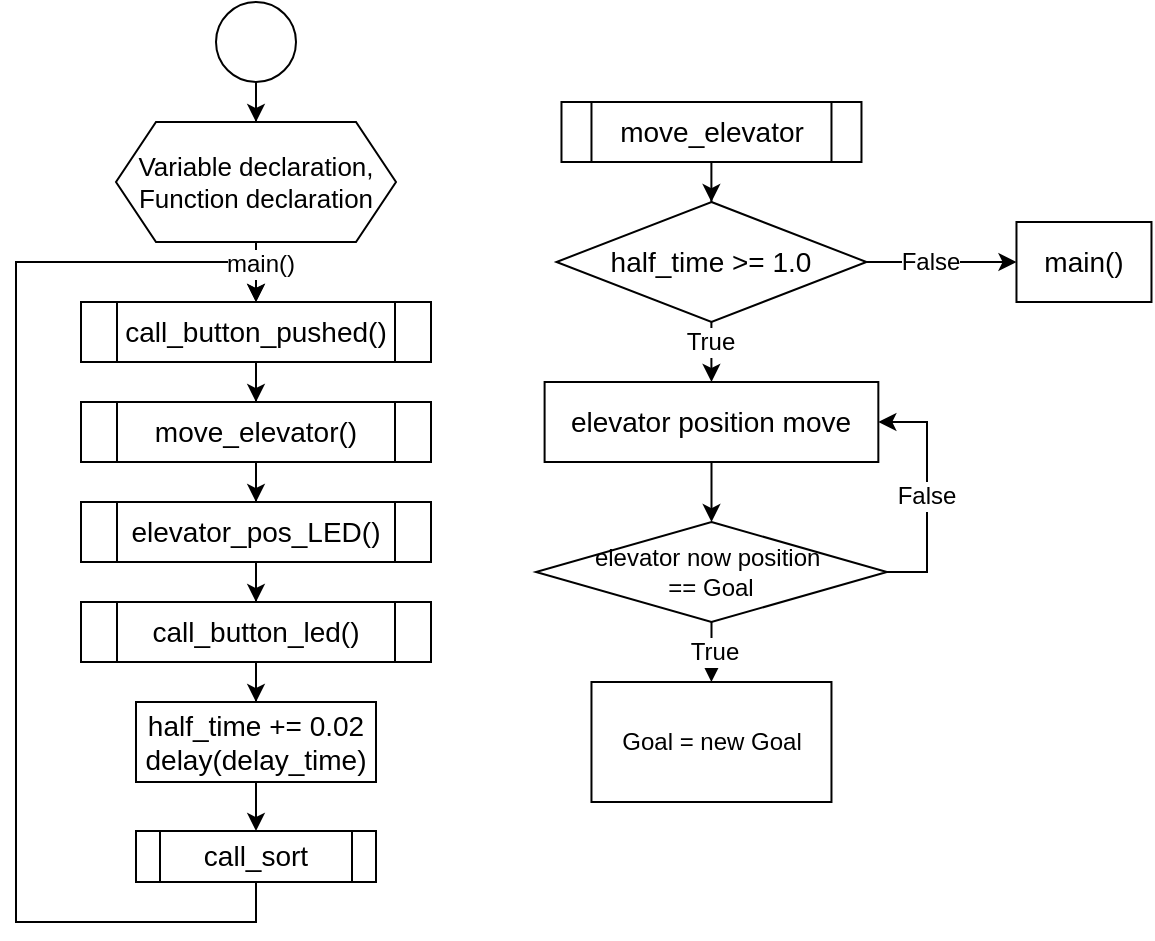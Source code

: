 <mxfile version="24.7.17">
  <diagram id="C5RBs43oDa-KdzZeNtuy" name="Page-1">
    <mxGraphModel dx="1364" dy="759" grid="1" gridSize="10" guides="1" tooltips="1" connect="1" arrows="1" fold="1" page="1" pageScale="1" pageWidth="827" pageHeight="1169" math="0" shadow="0">
      <root>
        <mxCell id="WIyWlLk6GJQsqaUBKTNV-0" />
        <mxCell id="WIyWlLk6GJQsqaUBKTNV-1" parent="WIyWlLk6GJQsqaUBKTNV-0" />
        <mxCell id="Hi60w9y83RW8YI2SUdH2-16" value="" style="edgeStyle=orthogonalEdgeStyle;rounded=0;orthogonalLoop=1;jettySize=auto;html=1;fontFamily=Helvetica;fontSize=12;fontColor=default;" parent="WIyWlLk6GJQsqaUBKTNV-1" source="Hi60w9y83RW8YI2SUdH2-1" target="Hi60w9y83RW8YI2SUdH2-15" edge="1">
          <mxGeometry relative="1" as="geometry" />
        </mxCell>
        <mxCell id="Hi60w9y83RW8YI2SUdH2-1" value="" style="ellipse;whiteSpace=wrap;html=1;aspect=fixed;" parent="WIyWlLk6GJQsqaUBKTNV-1" vertex="1">
          <mxGeometry x="550" y="130" width="40" height="40" as="geometry" />
        </mxCell>
        <mxCell id="Hi60w9y83RW8YI2SUdH2-18" value="" style="edgeStyle=orthogonalEdgeStyle;rounded=0;orthogonalLoop=1;jettySize=auto;html=1;fontFamily=Helvetica;fontSize=12;fontColor=default;" parent="WIyWlLk6GJQsqaUBKTNV-1" source="Hi60w9y83RW8YI2SUdH2-15" target="Hi60w9y83RW8YI2SUdH2-17" edge="1">
          <mxGeometry relative="1" as="geometry" />
        </mxCell>
        <mxCell id="Hi60w9y83RW8YI2SUdH2-15" value="Variable declaration,&lt;div style=&quot;font-size: 13px;&quot;&gt;Function declaration&lt;br style=&quot;font-size: 13px;&quot;&gt;&lt;/div&gt;" style="shape=hexagon;perimeter=hexagonPerimeter2;whiteSpace=wrap;html=1;fixedSize=1;fontSize=13;" parent="WIyWlLk6GJQsqaUBKTNV-1" vertex="1">
          <mxGeometry x="500" y="190" width="140" height="60" as="geometry" />
        </mxCell>
        <mxCell id="Hi60w9y83RW8YI2SUdH2-20" value="" style="edgeStyle=orthogonalEdgeStyle;rounded=0;orthogonalLoop=1;jettySize=auto;html=1;fontFamily=Helvetica;fontSize=14;fontColor=default;" parent="WIyWlLk6GJQsqaUBKTNV-1" source="Hi60w9y83RW8YI2SUdH2-17" target="Hi60w9y83RW8YI2SUdH2-19" edge="1">
          <mxGeometry relative="1" as="geometry" />
        </mxCell>
        <mxCell id="Hi60w9y83RW8YI2SUdH2-17" value="call_button_pushed()" style="shape=process;whiteSpace=wrap;html=1;backgroundOutline=1;fontSize=14;" parent="WIyWlLk6GJQsqaUBKTNV-1" vertex="1">
          <mxGeometry x="482.5" y="280" width="175" height="30" as="geometry" />
        </mxCell>
        <mxCell id="Hi60w9y83RW8YI2SUdH2-22" value="" style="edgeStyle=orthogonalEdgeStyle;rounded=0;orthogonalLoop=1;jettySize=auto;html=1;fontFamily=Helvetica;fontSize=14;fontColor=default;" parent="WIyWlLk6GJQsqaUBKTNV-1" source="Hi60w9y83RW8YI2SUdH2-19" target="Hi60w9y83RW8YI2SUdH2-21" edge="1">
          <mxGeometry relative="1" as="geometry" />
        </mxCell>
        <mxCell id="Hi60w9y83RW8YI2SUdH2-19" value="move_elevator()" style="shape=process;whiteSpace=wrap;html=1;backgroundOutline=1;fontSize=14;" parent="WIyWlLk6GJQsqaUBKTNV-1" vertex="1">
          <mxGeometry x="482.5" y="330" width="175" height="30" as="geometry" />
        </mxCell>
        <mxCell id="Hi60w9y83RW8YI2SUdH2-24" value="" style="edgeStyle=orthogonalEdgeStyle;rounded=0;orthogonalLoop=1;jettySize=auto;html=1;fontFamily=Helvetica;fontSize=14;fontColor=default;" parent="WIyWlLk6GJQsqaUBKTNV-1" source="Hi60w9y83RW8YI2SUdH2-21" target="Hi60w9y83RW8YI2SUdH2-23" edge="1">
          <mxGeometry relative="1" as="geometry" />
        </mxCell>
        <mxCell id="Hi60w9y83RW8YI2SUdH2-21" value="elevator_pos_LED()" style="shape=process;whiteSpace=wrap;html=1;backgroundOutline=1;fontSize=14;" parent="WIyWlLk6GJQsqaUBKTNV-1" vertex="1">
          <mxGeometry x="482.5" y="380" width="175" height="30" as="geometry" />
        </mxCell>
        <mxCell id="Hi60w9y83RW8YI2SUdH2-26" value="" style="edgeStyle=orthogonalEdgeStyle;rounded=0;orthogonalLoop=1;jettySize=auto;html=1;fontFamily=Helvetica;fontSize=14;fontColor=default;" parent="WIyWlLk6GJQsqaUBKTNV-1" source="Hi60w9y83RW8YI2SUdH2-23" target="Hi60w9y83RW8YI2SUdH2-25" edge="1">
          <mxGeometry relative="1" as="geometry" />
        </mxCell>
        <mxCell id="Hi60w9y83RW8YI2SUdH2-23" value="call_button_led()" style="shape=process;whiteSpace=wrap;html=1;backgroundOutline=1;fontSize=14;" parent="WIyWlLk6GJQsqaUBKTNV-1" vertex="1">
          <mxGeometry x="482.5" y="430" width="175" height="30" as="geometry" />
        </mxCell>
        <mxCell id="Hi60w9y83RW8YI2SUdH2-28" value="" style="edgeStyle=orthogonalEdgeStyle;rounded=0;orthogonalLoop=1;jettySize=auto;html=1;fontFamily=Helvetica;fontSize=14;fontColor=default;" parent="WIyWlLk6GJQsqaUBKTNV-1" source="Hi60w9y83RW8YI2SUdH2-25" target="Hi60w9y83RW8YI2SUdH2-27" edge="1">
          <mxGeometry relative="1" as="geometry" />
        </mxCell>
        <mxCell id="Hi60w9y83RW8YI2SUdH2-25" value="half_time += 0.02&lt;div style=&quot;font-size: 14px;&quot;&gt;delay(delay_time)&lt;/div&gt;" style="whiteSpace=wrap;html=1;fontSize=14;" parent="WIyWlLk6GJQsqaUBKTNV-1" vertex="1">
          <mxGeometry x="510" y="480" width="120" height="40" as="geometry" />
        </mxCell>
        <mxCell id="Hi60w9y83RW8YI2SUdH2-29" style="edgeStyle=orthogonalEdgeStyle;rounded=0;orthogonalLoop=1;jettySize=auto;html=1;fontFamily=Helvetica;fontSize=12;fontColor=default;entryX=0.5;entryY=0;entryDx=0;entryDy=0;" parent="WIyWlLk6GJQsqaUBKTNV-1" source="Hi60w9y83RW8YI2SUdH2-27" target="Hi60w9y83RW8YI2SUdH2-17" edge="1">
          <mxGeometry relative="1" as="geometry">
            <mxPoint x="570" y="290" as="targetPoint" />
            <Array as="points">
              <mxPoint x="570" y="590" />
              <mxPoint x="450" y="590" />
              <mxPoint x="450" y="260" />
              <mxPoint x="570" y="260" />
            </Array>
          </mxGeometry>
        </mxCell>
        <mxCell id="Hi60w9y83RW8YI2SUdH2-44" value="main()" style="edgeLabel;html=1;align=center;verticalAlign=middle;resizable=0;points=[];strokeColor=default;fontFamily=Helvetica;fontSize=12;fontColor=default;fillColor=default;" parent="Hi60w9y83RW8YI2SUdH2-29" vertex="1" connectable="0">
          <mxGeometry x="0.937" y="2" relative="1" as="geometry">
            <mxPoint as="offset" />
          </mxGeometry>
        </mxCell>
        <mxCell id="Hi60w9y83RW8YI2SUdH2-27" value="call_sort" style="shape=process;whiteSpace=wrap;html=1;backgroundOutline=1;fontSize=14;" parent="WIyWlLk6GJQsqaUBKTNV-1" vertex="1">
          <mxGeometry x="510" y="544.5" width="120" height="25.5" as="geometry" />
        </mxCell>
        <mxCell id="Hi60w9y83RW8YI2SUdH2-37" value="" style="edgeStyle=orthogonalEdgeStyle;rounded=0;orthogonalLoop=1;jettySize=auto;html=1;fontFamily=Helvetica;fontSize=12;fontColor=default;" parent="WIyWlLk6GJQsqaUBKTNV-1" source="Hi60w9y83RW8YI2SUdH2-30" target="Hi60w9y83RW8YI2SUdH2-36" edge="1">
          <mxGeometry relative="1" as="geometry" />
        </mxCell>
        <mxCell id="Hi60w9y83RW8YI2SUdH2-30" value="move_elevator" style="shape=process;whiteSpace=wrap;html=1;backgroundOutline=1;strokeColor=default;align=center;verticalAlign=middle;fontFamily=Helvetica;fontSize=14;fontColor=default;fillColor=default;" parent="WIyWlLk6GJQsqaUBKTNV-1" vertex="1">
          <mxGeometry x="722.74" y="180" width="150" height="30" as="geometry" />
        </mxCell>
        <mxCell id="Hi60w9y83RW8YI2SUdH2-39" value="" style="edgeStyle=orthogonalEdgeStyle;rounded=0;orthogonalLoop=1;jettySize=auto;html=1;fontFamily=Helvetica;fontSize=12;fontColor=default;" parent="WIyWlLk6GJQsqaUBKTNV-1" source="Hi60w9y83RW8YI2SUdH2-36" target="Hi60w9y83RW8YI2SUdH2-38" edge="1">
          <mxGeometry relative="1" as="geometry" />
        </mxCell>
        <mxCell id="Hi60w9y83RW8YI2SUdH2-40" value="True" style="edgeLabel;html=1;align=center;verticalAlign=middle;resizable=0;points=[];strokeColor=default;fontFamily=Helvetica;fontSize=12;fontColor=default;fillColor=default;" parent="Hi60w9y83RW8YI2SUdH2-39" vertex="1" connectable="0">
          <mxGeometry x="-0.372" y="-1" relative="1" as="geometry">
            <mxPoint as="offset" />
          </mxGeometry>
        </mxCell>
        <mxCell id="Hi60w9y83RW8YI2SUdH2-42" value="" style="edgeStyle=orthogonalEdgeStyle;rounded=0;orthogonalLoop=1;jettySize=auto;html=1;fontFamily=Helvetica;fontSize=12;fontColor=default;" parent="WIyWlLk6GJQsqaUBKTNV-1" source="Hi60w9y83RW8YI2SUdH2-36" target="Hi60w9y83RW8YI2SUdH2-41" edge="1">
          <mxGeometry relative="1" as="geometry" />
        </mxCell>
        <mxCell id="Hi60w9y83RW8YI2SUdH2-43" value="False" style="edgeLabel;html=1;align=center;verticalAlign=middle;resizable=0;points=[];strokeColor=default;fontFamily=Helvetica;fontSize=12;fontColor=default;fillColor=default;" parent="Hi60w9y83RW8YI2SUdH2-42" vertex="1" connectable="0">
          <mxGeometry x="-0.32" y="2" relative="1" as="geometry">
            <mxPoint x="6" y="2" as="offset" />
          </mxGeometry>
        </mxCell>
        <mxCell id="Hi60w9y83RW8YI2SUdH2-36" value="half_time &amp;gt;= 1.0" style="rhombus;whiteSpace=wrap;html=1;fontSize=14;" parent="WIyWlLk6GJQsqaUBKTNV-1" vertex="1">
          <mxGeometry x="720.24" y="230" width="155" height="60" as="geometry" />
        </mxCell>
        <mxCell id="Hi60w9y83RW8YI2SUdH2-49" value="" style="edgeStyle=orthogonalEdgeStyle;rounded=0;orthogonalLoop=1;jettySize=auto;html=1;fontFamily=Helvetica;fontSize=12;fontColor=default;" parent="WIyWlLk6GJQsqaUBKTNV-1" source="Hi60w9y83RW8YI2SUdH2-38" target="Hi60w9y83RW8YI2SUdH2-48" edge="1">
          <mxGeometry relative="1" as="geometry" />
        </mxCell>
        <mxCell id="Hi60w9y83RW8YI2SUdH2-38" value="elevator position move" style="whiteSpace=wrap;html=1;fontSize=14;" parent="WIyWlLk6GJQsqaUBKTNV-1" vertex="1">
          <mxGeometry x="714.3" y="320" width="166.87" height="40" as="geometry" />
        </mxCell>
        <mxCell id="Hi60w9y83RW8YI2SUdH2-41" value="main()" style="whiteSpace=wrap;html=1;fontSize=14;" parent="WIyWlLk6GJQsqaUBKTNV-1" vertex="1">
          <mxGeometry x="950.24" y="240" width="67.5" height="40" as="geometry" />
        </mxCell>
        <mxCell id="Hi60w9y83RW8YI2SUdH2-51" value="" style="edgeStyle=orthogonalEdgeStyle;rounded=0;orthogonalLoop=1;jettySize=auto;html=1;fontFamily=Helvetica;fontSize=12;fontColor=default;" parent="WIyWlLk6GJQsqaUBKTNV-1" source="Hi60w9y83RW8YI2SUdH2-48" target="Hi60w9y83RW8YI2SUdH2-50" edge="1">
          <mxGeometry relative="1" as="geometry" />
        </mxCell>
        <mxCell id="Hi60w9y83RW8YI2SUdH2-52" value="True" style="edgeLabel;html=1;align=center;verticalAlign=middle;resizable=0;points=[];strokeColor=default;fontFamily=Helvetica;fontSize=12;fontColor=default;fillColor=default;" parent="Hi60w9y83RW8YI2SUdH2-51" vertex="1" connectable="0">
          <mxGeometry x="-0.23" y="1" relative="1" as="geometry">
            <mxPoint y="3" as="offset" />
          </mxGeometry>
        </mxCell>
        <mxCell id="Hi60w9y83RW8YI2SUdH2-53" style="edgeStyle=orthogonalEdgeStyle;rounded=0;orthogonalLoop=1;jettySize=auto;html=1;exitX=1;exitY=0.5;exitDx=0;exitDy=0;entryX=1;entryY=0.5;entryDx=0;entryDy=0;fontFamily=Helvetica;fontSize=12;fontColor=default;" parent="WIyWlLk6GJQsqaUBKTNV-1" source="Hi60w9y83RW8YI2SUdH2-48" target="Hi60w9y83RW8YI2SUdH2-38" edge="1">
          <mxGeometry relative="1" as="geometry" />
        </mxCell>
        <mxCell id="Hi60w9y83RW8YI2SUdH2-54" value="False" style="edgeLabel;html=1;align=center;verticalAlign=middle;resizable=0;points=[];strokeColor=default;fontFamily=Helvetica;fontSize=12;fontColor=default;fillColor=default;" parent="Hi60w9y83RW8YI2SUdH2-53" vertex="1" connectable="0">
          <mxGeometry x="-0.021" y="1" relative="1" as="geometry">
            <mxPoint as="offset" />
          </mxGeometry>
        </mxCell>
        <mxCell id="Hi60w9y83RW8YI2SUdH2-48" value="elevator now position&amp;nbsp;&lt;div style=&quot;font-size: 12px;&quot;&gt;== Goal&lt;/div&gt;" style="rhombus;whiteSpace=wrap;html=1;fontSize=12;" parent="WIyWlLk6GJQsqaUBKTNV-1" vertex="1">
          <mxGeometry x="710" y="390" width="175.47" height="50" as="geometry" />
        </mxCell>
        <mxCell id="Hi60w9y83RW8YI2SUdH2-50" value="Goal = new Goal" style="whiteSpace=wrap;html=1;" parent="WIyWlLk6GJQsqaUBKTNV-1" vertex="1">
          <mxGeometry x="737.735" y="470" width="120" height="60" as="geometry" />
        </mxCell>
      </root>
    </mxGraphModel>
  </diagram>
</mxfile>
